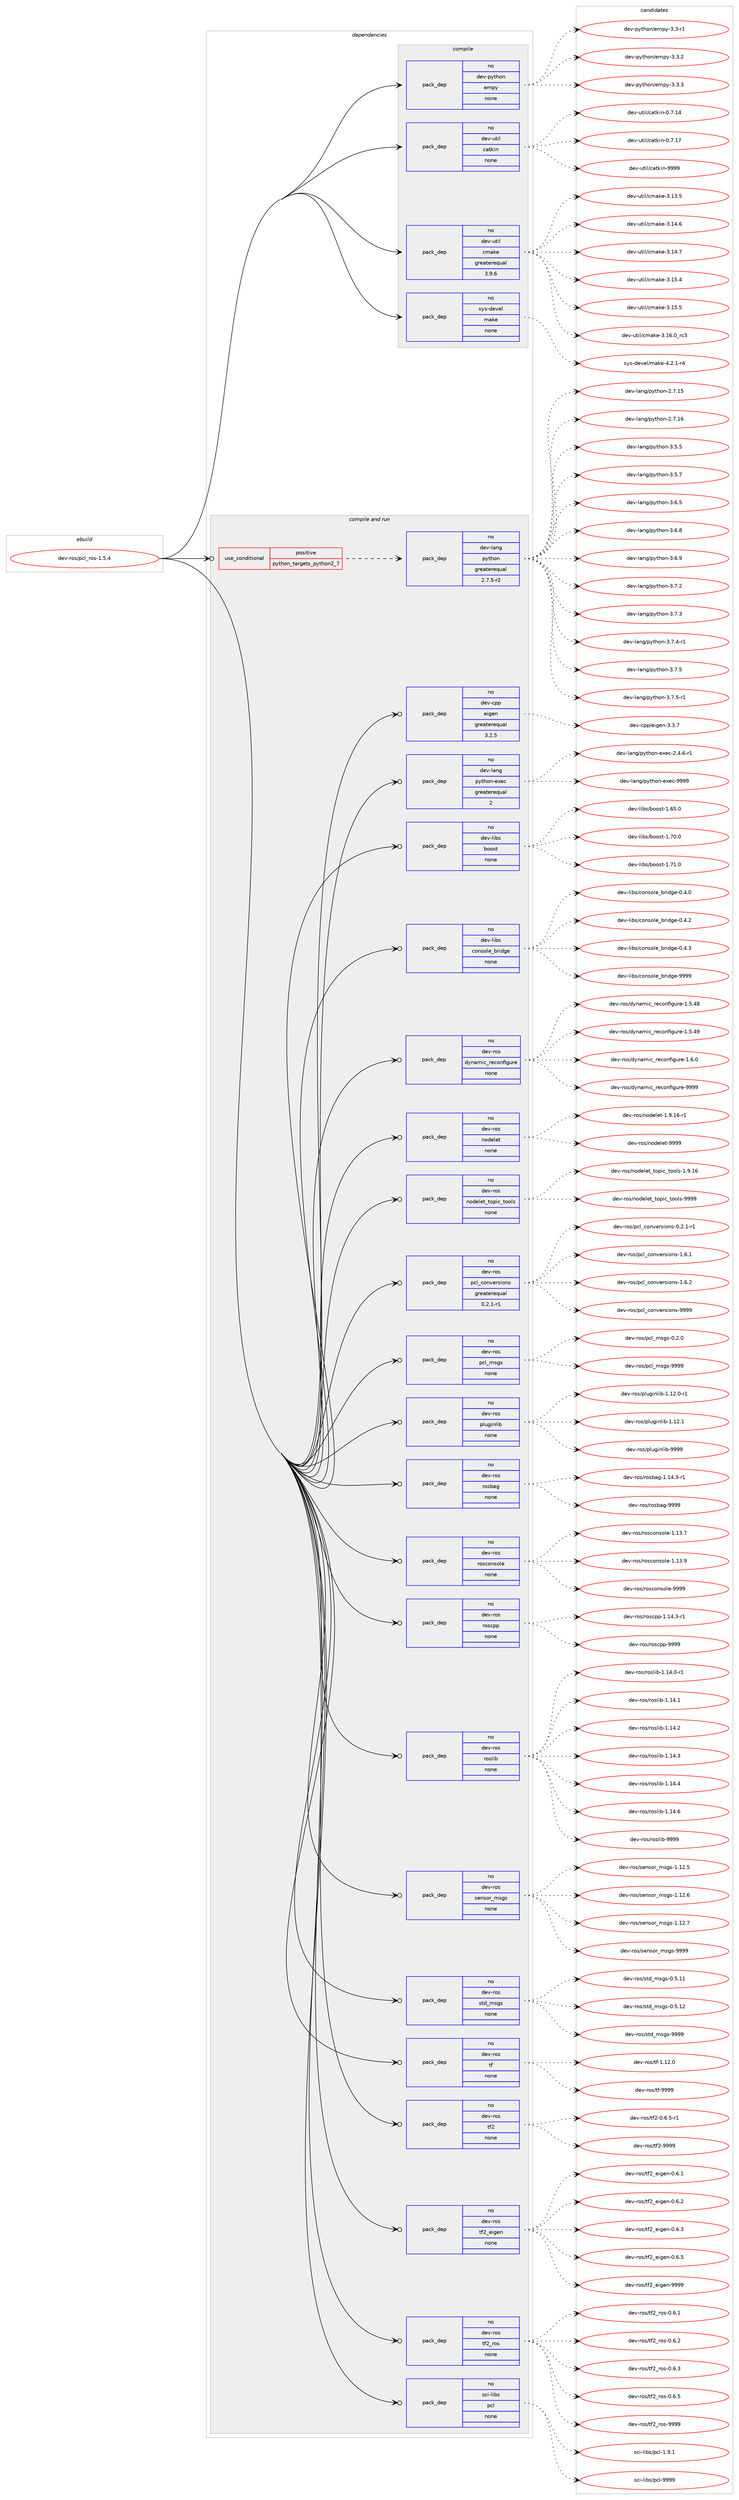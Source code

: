 digraph prolog {

# *************
# Graph options
# *************

newrank=true;
concentrate=true;
compound=true;
graph [rankdir=LR,fontname=Helvetica,fontsize=10,ranksep=1.5];#, ranksep=2.5, nodesep=0.2];
edge  [arrowhead=vee];
node  [fontname=Helvetica,fontsize=10];

# **********
# The ebuild
# **********

subgraph cluster_leftcol {
color=gray;
rank=same;
label=<<i>ebuild</i>>;
id [label="dev-ros/pcl_ros-1.5.4", color=red, width=4, href="../dev-ros/pcl_ros-1.5.4.svg"];
}

# ****************
# The dependencies
# ****************

subgraph cluster_midcol {
color=gray;
label=<<i>dependencies</i>>;
subgraph cluster_compile {
fillcolor="#eeeeee";
style=filled;
label=<<i>compile</i>>;
subgraph pack491886 {
dependency657910 [label=<<TABLE BORDER="0" CELLBORDER="1" CELLSPACING="0" CELLPADDING="4" WIDTH="220"><TR><TD ROWSPAN="6" CELLPADDING="30">pack_dep</TD></TR><TR><TD WIDTH="110">no</TD></TR><TR><TD>dev-python</TD></TR><TR><TD>empy</TD></TR><TR><TD>none</TD></TR><TR><TD></TD></TR></TABLE>>, shape=none, color=blue];
}
id:e -> dependency657910:w [weight=20,style="solid",arrowhead="vee"];
subgraph pack491887 {
dependency657911 [label=<<TABLE BORDER="0" CELLBORDER="1" CELLSPACING="0" CELLPADDING="4" WIDTH="220"><TR><TD ROWSPAN="6" CELLPADDING="30">pack_dep</TD></TR><TR><TD WIDTH="110">no</TD></TR><TR><TD>dev-util</TD></TR><TR><TD>catkin</TD></TR><TR><TD>none</TD></TR><TR><TD></TD></TR></TABLE>>, shape=none, color=blue];
}
id:e -> dependency657911:w [weight=20,style="solid",arrowhead="vee"];
subgraph pack491888 {
dependency657912 [label=<<TABLE BORDER="0" CELLBORDER="1" CELLSPACING="0" CELLPADDING="4" WIDTH="220"><TR><TD ROWSPAN="6" CELLPADDING="30">pack_dep</TD></TR><TR><TD WIDTH="110">no</TD></TR><TR><TD>dev-util</TD></TR><TR><TD>cmake</TD></TR><TR><TD>greaterequal</TD></TR><TR><TD>3.9.6</TD></TR></TABLE>>, shape=none, color=blue];
}
id:e -> dependency657912:w [weight=20,style="solid",arrowhead="vee"];
subgraph pack491889 {
dependency657913 [label=<<TABLE BORDER="0" CELLBORDER="1" CELLSPACING="0" CELLPADDING="4" WIDTH="220"><TR><TD ROWSPAN="6" CELLPADDING="30">pack_dep</TD></TR><TR><TD WIDTH="110">no</TD></TR><TR><TD>sys-devel</TD></TR><TR><TD>make</TD></TR><TR><TD>none</TD></TR><TR><TD></TD></TR></TABLE>>, shape=none, color=blue];
}
id:e -> dependency657913:w [weight=20,style="solid",arrowhead="vee"];
}
subgraph cluster_compileandrun {
fillcolor="#eeeeee";
style=filled;
label=<<i>compile and run</i>>;
subgraph cond154118 {
dependency657914 [label=<<TABLE BORDER="0" CELLBORDER="1" CELLSPACING="0" CELLPADDING="4"><TR><TD ROWSPAN="3" CELLPADDING="10">use_conditional</TD></TR><TR><TD>positive</TD></TR><TR><TD>python_targets_python2_7</TD></TR></TABLE>>, shape=none, color=red];
subgraph pack491890 {
dependency657915 [label=<<TABLE BORDER="0" CELLBORDER="1" CELLSPACING="0" CELLPADDING="4" WIDTH="220"><TR><TD ROWSPAN="6" CELLPADDING="30">pack_dep</TD></TR><TR><TD WIDTH="110">no</TD></TR><TR><TD>dev-lang</TD></TR><TR><TD>python</TD></TR><TR><TD>greaterequal</TD></TR><TR><TD>2.7.5-r2</TD></TR></TABLE>>, shape=none, color=blue];
}
dependency657914:e -> dependency657915:w [weight=20,style="dashed",arrowhead="vee"];
}
id:e -> dependency657914:w [weight=20,style="solid",arrowhead="odotvee"];
subgraph pack491891 {
dependency657916 [label=<<TABLE BORDER="0" CELLBORDER="1" CELLSPACING="0" CELLPADDING="4" WIDTH="220"><TR><TD ROWSPAN="6" CELLPADDING="30">pack_dep</TD></TR><TR><TD WIDTH="110">no</TD></TR><TR><TD>dev-cpp</TD></TR><TR><TD>eigen</TD></TR><TR><TD>greaterequal</TD></TR><TR><TD>3.2.5</TD></TR></TABLE>>, shape=none, color=blue];
}
id:e -> dependency657916:w [weight=20,style="solid",arrowhead="odotvee"];
subgraph pack491892 {
dependency657917 [label=<<TABLE BORDER="0" CELLBORDER="1" CELLSPACING="0" CELLPADDING="4" WIDTH="220"><TR><TD ROWSPAN="6" CELLPADDING="30">pack_dep</TD></TR><TR><TD WIDTH="110">no</TD></TR><TR><TD>dev-lang</TD></TR><TR><TD>python-exec</TD></TR><TR><TD>greaterequal</TD></TR><TR><TD>2</TD></TR></TABLE>>, shape=none, color=blue];
}
id:e -> dependency657917:w [weight=20,style="solid",arrowhead="odotvee"];
subgraph pack491893 {
dependency657918 [label=<<TABLE BORDER="0" CELLBORDER="1" CELLSPACING="0" CELLPADDING="4" WIDTH="220"><TR><TD ROWSPAN="6" CELLPADDING="30">pack_dep</TD></TR><TR><TD WIDTH="110">no</TD></TR><TR><TD>dev-libs</TD></TR><TR><TD>boost</TD></TR><TR><TD>none</TD></TR><TR><TD></TD></TR></TABLE>>, shape=none, color=blue];
}
id:e -> dependency657918:w [weight=20,style="solid",arrowhead="odotvee"];
subgraph pack491894 {
dependency657919 [label=<<TABLE BORDER="0" CELLBORDER="1" CELLSPACING="0" CELLPADDING="4" WIDTH="220"><TR><TD ROWSPAN="6" CELLPADDING="30">pack_dep</TD></TR><TR><TD WIDTH="110">no</TD></TR><TR><TD>dev-libs</TD></TR><TR><TD>console_bridge</TD></TR><TR><TD>none</TD></TR><TR><TD></TD></TR></TABLE>>, shape=none, color=blue];
}
id:e -> dependency657919:w [weight=20,style="solid",arrowhead="odotvee"];
subgraph pack491895 {
dependency657920 [label=<<TABLE BORDER="0" CELLBORDER="1" CELLSPACING="0" CELLPADDING="4" WIDTH="220"><TR><TD ROWSPAN="6" CELLPADDING="30">pack_dep</TD></TR><TR><TD WIDTH="110">no</TD></TR><TR><TD>dev-ros</TD></TR><TR><TD>dynamic_reconfigure</TD></TR><TR><TD>none</TD></TR><TR><TD></TD></TR></TABLE>>, shape=none, color=blue];
}
id:e -> dependency657920:w [weight=20,style="solid",arrowhead="odotvee"];
subgraph pack491896 {
dependency657921 [label=<<TABLE BORDER="0" CELLBORDER="1" CELLSPACING="0" CELLPADDING="4" WIDTH="220"><TR><TD ROWSPAN="6" CELLPADDING="30">pack_dep</TD></TR><TR><TD WIDTH="110">no</TD></TR><TR><TD>dev-ros</TD></TR><TR><TD>nodelet</TD></TR><TR><TD>none</TD></TR><TR><TD></TD></TR></TABLE>>, shape=none, color=blue];
}
id:e -> dependency657921:w [weight=20,style="solid",arrowhead="odotvee"];
subgraph pack491897 {
dependency657922 [label=<<TABLE BORDER="0" CELLBORDER="1" CELLSPACING="0" CELLPADDING="4" WIDTH="220"><TR><TD ROWSPAN="6" CELLPADDING="30">pack_dep</TD></TR><TR><TD WIDTH="110">no</TD></TR><TR><TD>dev-ros</TD></TR><TR><TD>nodelet_topic_tools</TD></TR><TR><TD>none</TD></TR><TR><TD></TD></TR></TABLE>>, shape=none, color=blue];
}
id:e -> dependency657922:w [weight=20,style="solid",arrowhead="odotvee"];
subgraph pack491898 {
dependency657923 [label=<<TABLE BORDER="0" CELLBORDER="1" CELLSPACING="0" CELLPADDING="4" WIDTH="220"><TR><TD ROWSPAN="6" CELLPADDING="30">pack_dep</TD></TR><TR><TD WIDTH="110">no</TD></TR><TR><TD>dev-ros</TD></TR><TR><TD>pcl_conversions</TD></TR><TR><TD>greaterequal</TD></TR><TR><TD>0.2.1-r1</TD></TR></TABLE>>, shape=none, color=blue];
}
id:e -> dependency657923:w [weight=20,style="solid",arrowhead="odotvee"];
subgraph pack491899 {
dependency657924 [label=<<TABLE BORDER="0" CELLBORDER="1" CELLSPACING="0" CELLPADDING="4" WIDTH="220"><TR><TD ROWSPAN="6" CELLPADDING="30">pack_dep</TD></TR><TR><TD WIDTH="110">no</TD></TR><TR><TD>dev-ros</TD></TR><TR><TD>pcl_msgs</TD></TR><TR><TD>none</TD></TR><TR><TD></TD></TR></TABLE>>, shape=none, color=blue];
}
id:e -> dependency657924:w [weight=20,style="solid",arrowhead="odotvee"];
subgraph pack491900 {
dependency657925 [label=<<TABLE BORDER="0" CELLBORDER="1" CELLSPACING="0" CELLPADDING="4" WIDTH="220"><TR><TD ROWSPAN="6" CELLPADDING="30">pack_dep</TD></TR><TR><TD WIDTH="110">no</TD></TR><TR><TD>dev-ros</TD></TR><TR><TD>pluginlib</TD></TR><TR><TD>none</TD></TR><TR><TD></TD></TR></TABLE>>, shape=none, color=blue];
}
id:e -> dependency657925:w [weight=20,style="solid",arrowhead="odotvee"];
subgraph pack491901 {
dependency657926 [label=<<TABLE BORDER="0" CELLBORDER="1" CELLSPACING="0" CELLPADDING="4" WIDTH="220"><TR><TD ROWSPAN="6" CELLPADDING="30">pack_dep</TD></TR><TR><TD WIDTH="110">no</TD></TR><TR><TD>dev-ros</TD></TR><TR><TD>rosbag</TD></TR><TR><TD>none</TD></TR><TR><TD></TD></TR></TABLE>>, shape=none, color=blue];
}
id:e -> dependency657926:w [weight=20,style="solid",arrowhead="odotvee"];
subgraph pack491902 {
dependency657927 [label=<<TABLE BORDER="0" CELLBORDER="1" CELLSPACING="0" CELLPADDING="4" WIDTH="220"><TR><TD ROWSPAN="6" CELLPADDING="30">pack_dep</TD></TR><TR><TD WIDTH="110">no</TD></TR><TR><TD>dev-ros</TD></TR><TR><TD>rosconsole</TD></TR><TR><TD>none</TD></TR><TR><TD></TD></TR></TABLE>>, shape=none, color=blue];
}
id:e -> dependency657927:w [weight=20,style="solid",arrowhead="odotvee"];
subgraph pack491903 {
dependency657928 [label=<<TABLE BORDER="0" CELLBORDER="1" CELLSPACING="0" CELLPADDING="4" WIDTH="220"><TR><TD ROWSPAN="6" CELLPADDING="30">pack_dep</TD></TR><TR><TD WIDTH="110">no</TD></TR><TR><TD>dev-ros</TD></TR><TR><TD>roscpp</TD></TR><TR><TD>none</TD></TR><TR><TD></TD></TR></TABLE>>, shape=none, color=blue];
}
id:e -> dependency657928:w [weight=20,style="solid",arrowhead="odotvee"];
subgraph pack491904 {
dependency657929 [label=<<TABLE BORDER="0" CELLBORDER="1" CELLSPACING="0" CELLPADDING="4" WIDTH="220"><TR><TD ROWSPAN="6" CELLPADDING="30">pack_dep</TD></TR><TR><TD WIDTH="110">no</TD></TR><TR><TD>dev-ros</TD></TR><TR><TD>roslib</TD></TR><TR><TD>none</TD></TR><TR><TD></TD></TR></TABLE>>, shape=none, color=blue];
}
id:e -> dependency657929:w [weight=20,style="solid",arrowhead="odotvee"];
subgraph pack491905 {
dependency657930 [label=<<TABLE BORDER="0" CELLBORDER="1" CELLSPACING="0" CELLPADDING="4" WIDTH="220"><TR><TD ROWSPAN="6" CELLPADDING="30">pack_dep</TD></TR><TR><TD WIDTH="110">no</TD></TR><TR><TD>dev-ros</TD></TR><TR><TD>sensor_msgs</TD></TR><TR><TD>none</TD></TR><TR><TD></TD></TR></TABLE>>, shape=none, color=blue];
}
id:e -> dependency657930:w [weight=20,style="solid",arrowhead="odotvee"];
subgraph pack491906 {
dependency657931 [label=<<TABLE BORDER="0" CELLBORDER="1" CELLSPACING="0" CELLPADDING="4" WIDTH="220"><TR><TD ROWSPAN="6" CELLPADDING="30">pack_dep</TD></TR><TR><TD WIDTH="110">no</TD></TR><TR><TD>dev-ros</TD></TR><TR><TD>std_msgs</TD></TR><TR><TD>none</TD></TR><TR><TD></TD></TR></TABLE>>, shape=none, color=blue];
}
id:e -> dependency657931:w [weight=20,style="solid",arrowhead="odotvee"];
subgraph pack491907 {
dependency657932 [label=<<TABLE BORDER="0" CELLBORDER="1" CELLSPACING="0" CELLPADDING="4" WIDTH="220"><TR><TD ROWSPAN="6" CELLPADDING="30">pack_dep</TD></TR><TR><TD WIDTH="110">no</TD></TR><TR><TD>dev-ros</TD></TR><TR><TD>tf</TD></TR><TR><TD>none</TD></TR><TR><TD></TD></TR></TABLE>>, shape=none, color=blue];
}
id:e -> dependency657932:w [weight=20,style="solid",arrowhead="odotvee"];
subgraph pack491908 {
dependency657933 [label=<<TABLE BORDER="0" CELLBORDER="1" CELLSPACING="0" CELLPADDING="4" WIDTH="220"><TR><TD ROWSPAN="6" CELLPADDING="30">pack_dep</TD></TR><TR><TD WIDTH="110">no</TD></TR><TR><TD>dev-ros</TD></TR><TR><TD>tf2</TD></TR><TR><TD>none</TD></TR><TR><TD></TD></TR></TABLE>>, shape=none, color=blue];
}
id:e -> dependency657933:w [weight=20,style="solid",arrowhead="odotvee"];
subgraph pack491909 {
dependency657934 [label=<<TABLE BORDER="0" CELLBORDER="1" CELLSPACING="0" CELLPADDING="4" WIDTH="220"><TR><TD ROWSPAN="6" CELLPADDING="30">pack_dep</TD></TR><TR><TD WIDTH="110">no</TD></TR><TR><TD>dev-ros</TD></TR><TR><TD>tf2_eigen</TD></TR><TR><TD>none</TD></TR><TR><TD></TD></TR></TABLE>>, shape=none, color=blue];
}
id:e -> dependency657934:w [weight=20,style="solid",arrowhead="odotvee"];
subgraph pack491910 {
dependency657935 [label=<<TABLE BORDER="0" CELLBORDER="1" CELLSPACING="0" CELLPADDING="4" WIDTH="220"><TR><TD ROWSPAN="6" CELLPADDING="30">pack_dep</TD></TR><TR><TD WIDTH="110">no</TD></TR><TR><TD>dev-ros</TD></TR><TR><TD>tf2_ros</TD></TR><TR><TD>none</TD></TR><TR><TD></TD></TR></TABLE>>, shape=none, color=blue];
}
id:e -> dependency657935:w [weight=20,style="solid",arrowhead="odotvee"];
subgraph pack491911 {
dependency657936 [label=<<TABLE BORDER="0" CELLBORDER="1" CELLSPACING="0" CELLPADDING="4" WIDTH="220"><TR><TD ROWSPAN="6" CELLPADDING="30">pack_dep</TD></TR><TR><TD WIDTH="110">no</TD></TR><TR><TD>sci-libs</TD></TR><TR><TD>pcl</TD></TR><TR><TD>none</TD></TR><TR><TD></TD></TR></TABLE>>, shape=none, color=blue];
}
id:e -> dependency657936:w [weight=20,style="solid",arrowhead="odotvee"];
}
subgraph cluster_run {
fillcolor="#eeeeee";
style=filled;
label=<<i>run</i>>;
}
}

# **************
# The candidates
# **************

subgraph cluster_choices {
rank=same;
color=gray;
label=<<i>candidates</i>>;

subgraph choice491886 {
color=black;
nodesep=1;
choice1001011184511212111610411111047101109112121455146514511449 [label="dev-python/empy-3.3-r1", color=red, width=4,href="../dev-python/empy-3.3-r1.svg"];
choice1001011184511212111610411111047101109112121455146514650 [label="dev-python/empy-3.3.2", color=red, width=4,href="../dev-python/empy-3.3.2.svg"];
choice1001011184511212111610411111047101109112121455146514651 [label="dev-python/empy-3.3.3", color=red, width=4,href="../dev-python/empy-3.3.3.svg"];
dependency657910:e -> choice1001011184511212111610411111047101109112121455146514511449:w [style=dotted,weight="100"];
dependency657910:e -> choice1001011184511212111610411111047101109112121455146514650:w [style=dotted,weight="100"];
dependency657910:e -> choice1001011184511212111610411111047101109112121455146514651:w [style=dotted,weight="100"];
}
subgraph choice491887 {
color=black;
nodesep=1;
choice1001011184511711610510847999711610710511045484655464952 [label="dev-util/catkin-0.7.14", color=red, width=4,href="../dev-util/catkin-0.7.14.svg"];
choice1001011184511711610510847999711610710511045484655464955 [label="dev-util/catkin-0.7.17", color=red, width=4,href="../dev-util/catkin-0.7.17.svg"];
choice100101118451171161051084799971161071051104557575757 [label="dev-util/catkin-9999", color=red, width=4,href="../dev-util/catkin-9999.svg"];
dependency657911:e -> choice1001011184511711610510847999711610710511045484655464952:w [style=dotted,weight="100"];
dependency657911:e -> choice1001011184511711610510847999711610710511045484655464955:w [style=dotted,weight="100"];
dependency657911:e -> choice100101118451171161051084799971161071051104557575757:w [style=dotted,weight="100"];
}
subgraph choice491888 {
color=black;
nodesep=1;
choice1001011184511711610510847991099710710145514649514653 [label="dev-util/cmake-3.13.5", color=red, width=4,href="../dev-util/cmake-3.13.5.svg"];
choice1001011184511711610510847991099710710145514649524654 [label="dev-util/cmake-3.14.6", color=red, width=4,href="../dev-util/cmake-3.14.6.svg"];
choice1001011184511711610510847991099710710145514649524655 [label="dev-util/cmake-3.14.7", color=red, width=4,href="../dev-util/cmake-3.14.7.svg"];
choice1001011184511711610510847991099710710145514649534652 [label="dev-util/cmake-3.15.4", color=red, width=4,href="../dev-util/cmake-3.15.4.svg"];
choice1001011184511711610510847991099710710145514649534653 [label="dev-util/cmake-3.15.5", color=red, width=4,href="../dev-util/cmake-3.15.5.svg"];
choice1001011184511711610510847991099710710145514649544648951149951 [label="dev-util/cmake-3.16.0_rc3", color=red, width=4,href="../dev-util/cmake-3.16.0_rc3.svg"];
dependency657912:e -> choice1001011184511711610510847991099710710145514649514653:w [style=dotted,weight="100"];
dependency657912:e -> choice1001011184511711610510847991099710710145514649524654:w [style=dotted,weight="100"];
dependency657912:e -> choice1001011184511711610510847991099710710145514649524655:w [style=dotted,weight="100"];
dependency657912:e -> choice1001011184511711610510847991099710710145514649534652:w [style=dotted,weight="100"];
dependency657912:e -> choice1001011184511711610510847991099710710145514649534653:w [style=dotted,weight="100"];
dependency657912:e -> choice1001011184511711610510847991099710710145514649544648951149951:w [style=dotted,weight="100"];
}
subgraph choice491889 {
color=black;
nodesep=1;
choice1151211154510010111810110847109971071014552465046494511452 [label="sys-devel/make-4.2.1-r4", color=red, width=4,href="../sys-devel/make-4.2.1-r4.svg"];
dependency657913:e -> choice1151211154510010111810110847109971071014552465046494511452:w [style=dotted,weight="100"];
}
subgraph choice491890 {
color=black;
nodesep=1;
choice10010111845108971101034711212111610411111045504655464953 [label="dev-lang/python-2.7.15", color=red, width=4,href="../dev-lang/python-2.7.15.svg"];
choice10010111845108971101034711212111610411111045504655464954 [label="dev-lang/python-2.7.16", color=red, width=4,href="../dev-lang/python-2.7.16.svg"];
choice100101118451089711010347112121116104111110455146534653 [label="dev-lang/python-3.5.5", color=red, width=4,href="../dev-lang/python-3.5.5.svg"];
choice100101118451089711010347112121116104111110455146534655 [label="dev-lang/python-3.5.7", color=red, width=4,href="../dev-lang/python-3.5.7.svg"];
choice100101118451089711010347112121116104111110455146544653 [label="dev-lang/python-3.6.5", color=red, width=4,href="../dev-lang/python-3.6.5.svg"];
choice100101118451089711010347112121116104111110455146544656 [label="dev-lang/python-3.6.8", color=red, width=4,href="../dev-lang/python-3.6.8.svg"];
choice100101118451089711010347112121116104111110455146544657 [label="dev-lang/python-3.6.9", color=red, width=4,href="../dev-lang/python-3.6.9.svg"];
choice100101118451089711010347112121116104111110455146554650 [label="dev-lang/python-3.7.2", color=red, width=4,href="../dev-lang/python-3.7.2.svg"];
choice100101118451089711010347112121116104111110455146554651 [label="dev-lang/python-3.7.3", color=red, width=4,href="../dev-lang/python-3.7.3.svg"];
choice1001011184510897110103471121211161041111104551465546524511449 [label="dev-lang/python-3.7.4-r1", color=red, width=4,href="../dev-lang/python-3.7.4-r1.svg"];
choice100101118451089711010347112121116104111110455146554653 [label="dev-lang/python-3.7.5", color=red, width=4,href="../dev-lang/python-3.7.5.svg"];
choice1001011184510897110103471121211161041111104551465546534511449 [label="dev-lang/python-3.7.5-r1", color=red, width=4,href="../dev-lang/python-3.7.5-r1.svg"];
dependency657915:e -> choice10010111845108971101034711212111610411111045504655464953:w [style=dotted,weight="100"];
dependency657915:e -> choice10010111845108971101034711212111610411111045504655464954:w [style=dotted,weight="100"];
dependency657915:e -> choice100101118451089711010347112121116104111110455146534653:w [style=dotted,weight="100"];
dependency657915:e -> choice100101118451089711010347112121116104111110455146534655:w [style=dotted,weight="100"];
dependency657915:e -> choice100101118451089711010347112121116104111110455146544653:w [style=dotted,weight="100"];
dependency657915:e -> choice100101118451089711010347112121116104111110455146544656:w [style=dotted,weight="100"];
dependency657915:e -> choice100101118451089711010347112121116104111110455146544657:w [style=dotted,weight="100"];
dependency657915:e -> choice100101118451089711010347112121116104111110455146554650:w [style=dotted,weight="100"];
dependency657915:e -> choice100101118451089711010347112121116104111110455146554651:w [style=dotted,weight="100"];
dependency657915:e -> choice1001011184510897110103471121211161041111104551465546524511449:w [style=dotted,weight="100"];
dependency657915:e -> choice100101118451089711010347112121116104111110455146554653:w [style=dotted,weight="100"];
dependency657915:e -> choice1001011184510897110103471121211161041111104551465546534511449:w [style=dotted,weight="100"];
}
subgraph choice491891 {
color=black;
nodesep=1;
choice100101118459911211247101105103101110455146514655 [label="dev-cpp/eigen-3.3.7", color=red, width=4,href="../dev-cpp/eigen-3.3.7.svg"];
dependency657916:e -> choice100101118459911211247101105103101110455146514655:w [style=dotted,weight="100"];
}
subgraph choice491892 {
color=black;
nodesep=1;
choice10010111845108971101034711212111610411111045101120101994550465246544511449 [label="dev-lang/python-exec-2.4.6-r1", color=red, width=4,href="../dev-lang/python-exec-2.4.6-r1.svg"];
choice10010111845108971101034711212111610411111045101120101994557575757 [label="dev-lang/python-exec-9999", color=red, width=4,href="../dev-lang/python-exec-9999.svg"];
dependency657917:e -> choice10010111845108971101034711212111610411111045101120101994550465246544511449:w [style=dotted,weight="100"];
dependency657917:e -> choice10010111845108971101034711212111610411111045101120101994557575757:w [style=dotted,weight="100"];
}
subgraph choice491893 {
color=black;
nodesep=1;
choice1001011184510810598115479811111111511645494654534648 [label="dev-libs/boost-1.65.0", color=red, width=4,href="../dev-libs/boost-1.65.0.svg"];
choice1001011184510810598115479811111111511645494655484648 [label="dev-libs/boost-1.70.0", color=red, width=4,href="../dev-libs/boost-1.70.0.svg"];
choice1001011184510810598115479811111111511645494655494648 [label="dev-libs/boost-1.71.0", color=red, width=4,href="../dev-libs/boost-1.71.0.svg"];
dependency657918:e -> choice1001011184510810598115479811111111511645494654534648:w [style=dotted,weight="100"];
dependency657918:e -> choice1001011184510810598115479811111111511645494655484648:w [style=dotted,weight="100"];
dependency657918:e -> choice1001011184510810598115479811111111511645494655494648:w [style=dotted,weight="100"];
}
subgraph choice491894 {
color=black;
nodesep=1;
choice100101118451081059811547991111101151111081019598114105100103101454846524648 [label="dev-libs/console_bridge-0.4.0", color=red, width=4,href="../dev-libs/console_bridge-0.4.0.svg"];
choice100101118451081059811547991111101151111081019598114105100103101454846524650 [label="dev-libs/console_bridge-0.4.2", color=red, width=4,href="../dev-libs/console_bridge-0.4.2.svg"];
choice100101118451081059811547991111101151111081019598114105100103101454846524651 [label="dev-libs/console_bridge-0.4.3", color=red, width=4,href="../dev-libs/console_bridge-0.4.3.svg"];
choice1001011184510810598115479911111011511110810195981141051001031014557575757 [label="dev-libs/console_bridge-9999", color=red, width=4,href="../dev-libs/console_bridge-9999.svg"];
dependency657919:e -> choice100101118451081059811547991111101151111081019598114105100103101454846524648:w [style=dotted,weight="100"];
dependency657919:e -> choice100101118451081059811547991111101151111081019598114105100103101454846524650:w [style=dotted,weight="100"];
dependency657919:e -> choice100101118451081059811547991111101151111081019598114105100103101454846524651:w [style=dotted,weight="100"];
dependency657919:e -> choice1001011184510810598115479911111011511110810195981141051001031014557575757:w [style=dotted,weight="100"];
}
subgraph choice491895 {
color=black;
nodesep=1;
choice10010111845114111115471001211109710910599951141019911111010210510311711410145494653465256 [label="dev-ros/dynamic_reconfigure-1.5.48", color=red, width=4,href="../dev-ros/dynamic_reconfigure-1.5.48.svg"];
choice10010111845114111115471001211109710910599951141019911111010210510311711410145494653465257 [label="dev-ros/dynamic_reconfigure-1.5.49", color=red, width=4,href="../dev-ros/dynamic_reconfigure-1.5.49.svg"];
choice100101118451141111154710012111097109105999511410199111110102105103117114101454946544648 [label="dev-ros/dynamic_reconfigure-1.6.0", color=red, width=4,href="../dev-ros/dynamic_reconfigure-1.6.0.svg"];
choice1001011184511411111547100121110971091059995114101991111101021051031171141014557575757 [label="dev-ros/dynamic_reconfigure-9999", color=red, width=4,href="../dev-ros/dynamic_reconfigure-9999.svg"];
dependency657920:e -> choice10010111845114111115471001211109710910599951141019911111010210510311711410145494653465256:w [style=dotted,weight="100"];
dependency657920:e -> choice10010111845114111115471001211109710910599951141019911111010210510311711410145494653465257:w [style=dotted,weight="100"];
dependency657920:e -> choice100101118451141111154710012111097109105999511410199111110102105103117114101454946544648:w [style=dotted,weight="100"];
dependency657920:e -> choice1001011184511411111547100121110971091059995114101991111101021051031171141014557575757:w [style=dotted,weight="100"];
}
subgraph choice491896 {
color=black;
nodesep=1;
choice1001011184511411111547110111100101108101116454946574649544511449 [label="dev-ros/nodelet-1.9.16-r1", color=red, width=4,href="../dev-ros/nodelet-1.9.16-r1.svg"];
choice10010111845114111115471101111001011081011164557575757 [label="dev-ros/nodelet-9999", color=red, width=4,href="../dev-ros/nodelet-9999.svg"];
dependency657921:e -> choice1001011184511411111547110111100101108101116454946574649544511449:w [style=dotted,weight="100"];
dependency657921:e -> choice10010111845114111115471101111001011081011164557575757:w [style=dotted,weight="100"];
}
subgraph choice491897 {
color=black;
nodesep=1;
choice100101118451141111154711011110010110810111695116111112105999511611111110811545494657464954 [label="dev-ros/nodelet_topic_tools-1.9.16", color=red, width=4,href="../dev-ros/nodelet_topic_tools-1.9.16.svg"];
choice10010111845114111115471101111001011081011169511611111210599951161111111081154557575757 [label="dev-ros/nodelet_topic_tools-9999", color=red, width=4,href="../dev-ros/nodelet_topic_tools-9999.svg"];
dependency657922:e -> choice100101118451141111154711011110010110810111695116111112105999511611111110811545494657464954:w [style=dotted,weight="100"];
dependency657922:e -> choice10010111845114111115471101111001011081011169511611111210599951161111111081154557575757:w [style=dotted,weight="100"];
}
subgraph choice491898 {
color=black;
nodesep=1;
choice10010111845114111115471129910895991111101181011141151051111101154548465046494511449 [label="dev-ros/pcl_conversions-0.2.1-r1", color=red, width=4,href="../dev-ros/pcl_conversions-0.2.1-r1.svg"];
choice1001011184511411111547112991089599111110118101114115105111110115454946544649 [label="dev-ros/pcl_conversions-1.6.1", color=red, width=4,href="../dev-ros/pcl_conversions-1.6.1.svg"];
choice1001011184511411111547112991089599111110118101114115105111110115454946544650 [label="dev-ros/pcl_conversions-1.6.2", color=red, width=4,href="../dev-ros/pcl_conversions-1.6.2.svg"];
choice10010111845114111115471129910895991111101181011141151051111101154557575757 [label="dev-ros/pcl_conversions-9999", color=red, width=4,href="../dev-ros/pcl_conversions-9999.svg"];
dependency657923:e -> choice10010111845114111115471129910895991111101181011141151051111101154548465046494511449:w [style=dotted,weight="100"];
dependency657923:e -> choice1001011184511411111547112991089599111110118101114115105111110115454946544649:w [style=dotted,weight="100"];
dependency657923:e -> choice1001011184511411111547112991089599111110118101114115105111110115454946544650:w [style=dotted,weight="100"];
dependency657923:e -> choice10010111845114111115471129910895991111101181011141151051111101154557575757:w [style=dotted,weight="100"];
}
subgraph choice491899 {
color=black;
nodesep=1;
choice10010111845114111115471129910895109115103115454846504648 [label="dev-ros/pcl_msgs-0.2.0", color=red, width=4,href="../dev-ros/pcl_msgs-0.2.0.svg"];
choice100101118451141111154711299108951091151031154557575757 [label="dev-ros/pcl_msgs-9999", color=red, width=4,href="../dev-ros/pcl_msgs-9999.svg"];
dependency657924:e -> choice10010111845114111115471129910895109115103115454846504648:w [style=dotted,weight="100"];
dependency657924:e -> choice100101118451141111154711299108951091151031154557575757:w [style=dotted,weight="100"];
}
subgraph choice491900 {
color=black;
nodesep=1;
choice100101118451141111154711210811710310511010810598454946495046484511449 [label="dev-ros/pluginlib-1.12.0-r1", color=red, width=4,href="../dev-ros/pluginlib-1.12.0-r1.svg"];
choice10010111845114111115471121081171031051101081059845494649504649 [label="dev-ros/pluginlib-1.12.1", color=red, width=4,href="../dev-ros/pluginlib-1.12.1.svg"];
choice1001011184511411111547112108117103105110108105984557575757 [label="dev-ros/pluginlib-9999", color=red, width=4,href="../dev-ros/pluginlib-9999.svg"];
dependency657925:e -> choice100101118451141111154711210811710310511010810598454946495046484511449:w [style=dotted,weight="100"];
dependency657925:e -> choice10010111845114111115471121081171031051101081059845494649504649:w [style=dotted,weight="100"];
dependency657925:e -> choice1001011184511411111547112108117103105110108105984557575757:w [style=dotted,weight="100"];
}
subgraph choice491901 {
color=black;
nodesep=1;
choice10010111845114111115471141111159897103454946495246514511449 [label="dev-ros/rosbag-1.14.3-r1", color=red, width=4,href="../dev-ros/rosbag-1.14.3-r1.svg"];
choice100101118451141111154711411111598971034557575757 [label="dev-ros/rosbag-9999", color=red, width=4,href="../dev-ros/rosbag-9999.svg"];
dependency657926:e -> choice10010111845114111115471141111159897103454946495246514511449:w [style=dotted,weight="100"];
dependency657926:e -> choice100101118451141111154711411111598971034557575757:w [style=dotted,weight="100"];
}
subgraph choice491902 {
color=black;
nodesep=1;
choice10010111845114111115471141111159911111011511110810145494649514655 [label="dev-ros/rosconsole-1.13.7", color=red, width=4,href="../dev-ros/rosconsole-1.13.7.svg"];
choice10010111845114111115471141111159911111011511110810145494649514657 [label="dev-ros/rosconsole-1.13.9", color=red, width=4,href="../dev-ros/rosconsole-1.13.9.svg"];
choice1001011184511411111547114111115991111101151111081014557575757 [label="dev-ros/rosconsole-9999", color=red, width=4,href="../dev-ros/rosconsole-9999.svg"];
dependency657927:e -> choice10010111845114111115471141111159911111011511110810145494649514655:w [style=dotted,weight="100"];
dependency657927:e -> choice10010111845114111115471141111159911111011511110810145494649514657:w [style=dotted,weight="100"];
dependency657927:e -> choice1001011184511411111547114111115991111101151111081014557575757:w [style=dotted,weight="100"];
}
subgraph choice491903 {
color=black;
nodesep=1;
choice100101118451141111154711411111599112112454946495246514511449 [label="dev-ros/roscpp-1.14.3-r1", color=red, width=4,href="../dev-ros/roscpp-1.14.3-r1.svg"];
choice1001011184511411111547114111115991121124557575757 [label="dev-ros/roscpp-9999", color=red, width=4,href="../dev-ros/roscpp-9999.svg"];
dependency657928:e -> choice100101118451141111154711411111599112112454946495246514511449:w [style=dotted,weight="100"];
dependency657928:e -> choice1001011184511411111547114111115991121124557575757:w [style=dotted,weight="100"];
}
subgraph choice491904 {
color=black;
nodesep=1;
choice100101118451141111154711411111510810598454946495246484511449 [label="dev-ros/roslib-1.14.0-r1", color=red, width=4,href="../dev-ros/roslib-1.14.0-r1.svg"];
choice10010111845114111115471141111151081059845494649524649 [label="dev-ros/roslib-1.14.1", color=red, width=4,href="../dev-ros/roslib-1.14.1.svg"];
choice10010111845114111115471141111151081059845494649524650 [label="dev-ros/roslib-1.14.2", color=red, width=4,href="../dev-ros/roslib-1.14.2.svg"];
choice10010111845114111115471141111151081059845494649524651 [label="dev-ros/roslib-1.14.3", color=red, width=4,href="../dev-ros/roslib-1.14.3.svg"];
choice10010111845114111115471141111151081059845494649524652 [label="dev-ros/roslib-1.14.4", color=red, width=4,href="../dev-ros/roslib-1.14.4.svg"];
choice10010111845114111115471141111151081059845494649524654 [label="dev-ros/roslib-1.14.6", color=red, width=4,href="../dev-ros/roslib-1.14.6.svg"];
choice1001011184511411111547114111115108105984557575757 [label="dev-ros/roslib-9999", color=red, width=4,href="../dev-ros/roslib-9999.svg"];
dependency657929:e -> choice100101118451141111154711411111510810598454946495246484511449:w [style=dotted,weight="100"];
dependency657929:e -> choice10010111845114111115471141111151081059845494649524649:w [style=dotted,weight="100"];
dependency657929:e -> choice10010111845114111115471141111151081059845494649524650:w [style=dotted,weight="100"];
dependency657929:e -> choice10010111845114111115471141111151081059845494649524651:w [style=dotted,weight="100"];
dependency657929:e -> choice10010111845114111115471141111151081059845494649524652:w [style=dotted,weight="100"];
dependency657929:e -> choice10010111845114111115471141111151081059845494649524654:w [style=dotted,weight="100"];
dependency657929:e -> choice1001011184511411111547114111115108105984557575757:w [style=dotted,weight="100"];
}
subgraph choice491905 {
color=black;
nodesep=1;
choice10010111845114111115471151011101151111149510911510311545494649504653 [label="dev-ros/sensor_msgs-1.12.5", color=red, width=4,href="../dev-ros/sensor_msgs-1.12.5.svg"];
choice10010111845114111115471151011101151111149510911510311545494649504654 [label="dev-ros/sensor_msgs-1.12.6", color=red, width=4,href="../dev-ros/sensor_msgs-1.12.6.svg"];
choice10010111845114111115471151011101151111149510911510311545494649504655 [label="dev-ros/sensor_msgs-1.12.7", color=red, width=4,href="../dev-ros/sensor_msgs-1.12.7.svg"];
choice1001011184511411111547115101110115111114951091151031154557575757 [label="dev-ros/sensor_msgs-9999", color=red, width=4,href="../dev-ros/sensor_msgs-9999.svg"];
dependency657930:e -> choice10010111845114111115471151011101151111149510911510311545494649504653:w [style=dotted,weight="100"];
dependency657930:e -> choice10010111845114111115471151011101151111149510911510311545494649504654:w [style=dotted,weight="100"];
dependency657930:e -> choice10010111845114111115471151011101151111149510911510311545494649504655:w [style=dotted,weight="100"];
dependency657930:e -> choice1001011184511411111547115101110115111114951091151031154557575757:w [style=dotted,weight="100"];
}
subgraph choice491906 {
color=black;
nodesep=1;
choice10010111845114111115471151161009510911510311545484653464949 [label="dev-ros/std_msgs-0.5.11", color=red, width=4,href="../dev-ros/std_msgs-0.5.11.svg"];
choice10010111845114111115471151161009510911510311545484653464950 [label="dev-ros/std_msgs-0.5.12", color=red, width=4,href="../dev-ros/std_msgs-0.5.12.svg"];
choice1001011184511411111547115116100951091151031154557575757 [label="dev-ros/std_msgs-9999", color=red, width=4,href="../dev-ros/std_msgs-9999.svg"];
dependency657931:e -> choice10010111845114111115471151161009510911510311545484653464949:w [style=dotted,weight="100"];
dependency657931:e -> choice10010111845114111115471151161009510911510311545484653464950:w [style=dotted,weight="100"];
dependency657931:e -> choice1001011184511411111547115116100951091151031154557575757:w [style=dotted,weight="100"];
}
subgraph choice491907 {
color=black;
nodesep=1;
choice100101118451141111154711610245494649504648 [label="dev-ros/tf-1.12.0", color=red, width=4,href="../dev-ros/tf-1.12.0.svg"];
choice10010111845114111115471161024557575757 [label="dev-ros/tf-9999", color=red, width=4,href="../dev-ros/tf-9999.svg"];
dependency657932:e -> choice100101118451141111154711610245494649504648:w [style=dotted,weight="100"];
dependency657932:e -> choice10010111845114111115471161024557575757:w [style=dotted,weight="100"];
}
subgraph choice491908 {
color=black;
nodesep=1;
choice1001011184511411111547116102504548465446534511449 [label="dev-ros/tf2-0.6.5-r1", color=red, width=4,href="../dev-ros/tf2-0.6.5-r1.svg"];
choice1001011184511411111547116102504557575757 [label="dev-ros/tf2-9999", color=red, width=4,href="../dev-ros/tf2-9999.svg"];
dependency657933:e -> choice1001011184511411111547116102504548465446534511449:w [style=dotted,weight="100"];
dependency657933:e -> choice1001011184511411111547116102504557575757:w [style=dotted,weight="100"];
}
subgraph choice491909 {
color=black;
nodesep=1;
choice10010111845114111115471161025095101105103101110454846544649 [label="dev-ros/tf2_eigen-0.6.1", color=red, width=4,href="../dev-ros/tf2_eigen-0.6.1.svg"];
choice10010111845114111115471161025095101105103101110454846544650 [label="dev-ros/tf2_eigen-0.6.2", color=red, width=4,href="../dev-ros/tf2_eigen-0.6.2.svg"];
choice10010111845114111115471161025095101105103101110454846544651 [label="dev-ros/tf2_eigen-0.6.3", color=red, width=4,href="../dev-ros/tf2_eigen-0.6.3.svg"];
choice10010111845114111115471161025095101105103101110454846544653 [label="dev-ros/tf2_eigen-0.6.5", color=red, width=4,href="../dev-ros/tf2_eigen-0.6.5.svg"];
choice100101118451141111154711610250951011051031011104557575757 [label="dev-ros/tf2_eigen-9999", color=red, width=4,href="../dev-ros/tf2_eigen-9999.svg"];
dependency657934:e -> choice10010111845114111115471161025095101105103101110454846544649:w [style=dotted,weight="100"];
dependency657934:e -> choice10010111845114111115471161025095101105103101110454846544650:w [style=dotted,weight="100"];
dependency657934:e -> choice10010111845114111115471161025095101105103101110454846544651:w [style=dotted,weight="100"];
dependency657934:e -> choice10010111845114111115471161025095101105103101110454846544653:w [style=dotted,weight="100"];
dependency657934:e -> choice100101118451141111154711610250951011051031011104557575757:w [style=dotted,weight="100"];
}
subgraph choice491910 {
color=black;
nodesep=1;
choice10010111845114111115471161025095114111115454846544649 [label="dev-ros/tf2_ros-0.6.1", color=red, width=4,href="../dev-ros/tf2_ros-0.6.1.svg"];
choice10010111845114111115471161025095114111115454846544650 [label="dev-ros/tf2_ros-0.6.2", color=red, width=4,href="../dev-ros/tf2_ros-0.6.2.svg"];
choice10010111845114111115471161025095114111115454846544651 [label="dev-ros/tf2_ros-0.6.3", color=red, width=4,href="../dev-ros/tf2_ros-0.6.3.svg"];
choice10010111845114111115471161025095114111115454846544653 [label="dev-ros/tf2_ros-0.6.5", color=red, width=4,href="../dev-ros/tf2_ros-0.6.5.svg"];
choice100101118451141111154711610250951141111154557575757 [label="dev-ros/tf2_ros-9999", color=red, width=4,href="../dev-ros/tf2_ros-9999.svg"];
dependency657935:e -> choice10010111845114111115471161025095114111115454846544649:w [style=dotted,weight="100"];
dependency657935:e -> choice10010111845114111115471161025095114111115454846544650:w [style=dotted,weight="100"];
dependency657935:e -> choice10010111845114111115471161025095114111115454846544651:w [style=dotted,weight="100"];
dependency657935:e -> choice10010111845114111115471161025095114111115454846544653:w [style=dotted,weight="100"];
dependency657935:e -> choice100101118451141111154711610250951141111154557575757:w [style=dotted,weight="100"];
}
subgraph choice491911 {
color=black;
nodesep=1;
choice1159910545108105981154711299108454946574649 [label="sci-libs/pcl-1.9.1", color=red, width=4,href="../sci-libs/pcl-1.9.1.svg"];
choice11599105451081059811547112991084557575757 [label="sci-libs/pcl-9999", color=red, width=4,href="../sci-libs/pcl-9999.svg"];
dependency657936:e -> choice1159910545108105981154711299108454946574649:w [style=dotted,weight="100"];
dependency657936:e -> choice11599105451081059811547112991084557575757:w [style=dotted,weight="100"];
}
}

}
